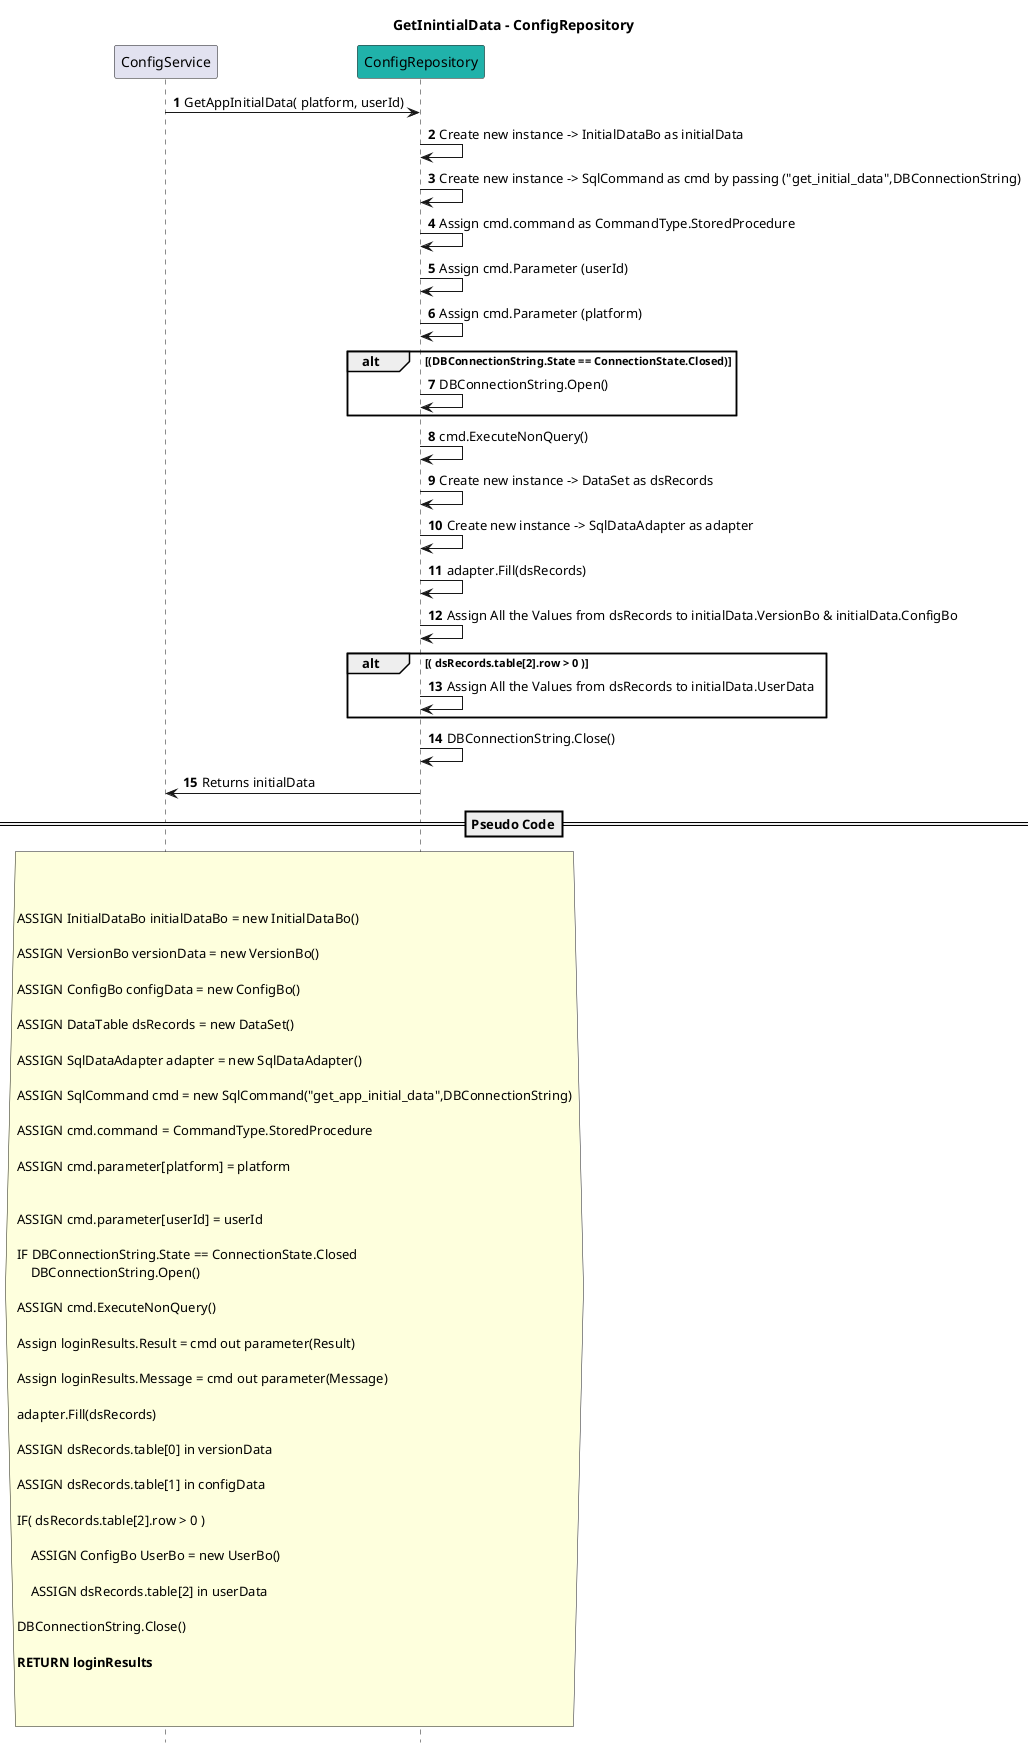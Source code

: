 @startuml

title GetInintialData - ConfigRepository
autonumber
hide footbox

participant ConfigService
participant ConfigRepository #LightSeaGreen

ConfigService -> ConfigRepository : GetAppInitialData( platform, userId)



    ConfigRepository -> ConfigRepository : Create new instance -> InitialDataBo as initialData

    ConfigRepository -> ConfigRepository : Create new instance -> SqlCommand as cmd by passing ("get_initial_data",DBConnectionString)

    ConfigRepository -> ConfigRepository : Assign cmd.command as CommandType.StoredProcedure

    ConfigRepository -> ConfigRepository : Assign cmd.Parameter (userId)

    ConfigRepository -> ConfigRepository : Assign cmd.Parameter (platform)
    
    alt (DBConnectionString.State == ConnectionState.Closed)
        ConfigRepository -> ConfigRepository : DBConnectionString.Open()
    end

    ConfigRepository -> ConfigRepository : cmd.ExecuteNonQuery()

    ConfigRepository -> ConfigRepository : Create new instance -> DataSet as dsRecords

    ConfigRepository -> ConfigRepository : Create new instance -> SqlDataAdapter as adapter

    ConfigRepository -> ConfigRepository : adapter.Fill(dsRecords)

    ConfigRepository -> ConfigRepository : Assign All the Values from dsRecords to initialData.VersionBo & initialData.ConfigBo
    

    alt ( dsRecords.table[2].row > 0 )
        


        ConfigRepository -> ConfigRepository : Assign All the Values from dsRecords to initialData.UserData 
        
         
    end

    ConfigRepository -> ConfigRepository : DBConnectionString.Close()

    ConfigRepository -> ConfigService : Returns initialData


==Pseudo Code==
hnote across

    
        
        ASSIGN InitialDataBo initialDataBo = new InitialDataBo()

        ASSIGN VersionBo versionData = new VersionBo()

        ASSIGN ConfigBo configData = new ConfigBo()

        ASSIGN DataTable dsRecords = new DataSet()

        ASSIGN SqlDataAdapter adapter = new SqlDataAdapter()

        ASSIGN SqlCommand cmd = new SqlCommand("get_app_initial_data",DBConnectionString)
        
        ASSIGN cmd.command = CommandType.StoredProcedure

        ASSIGN cmd.parameter[platform] = platform


        ASSIGN cmd.parameter[userId] = userId
        
        IF DBConnectionString.State == ConnectionState.Closed
            DBConnectionString.Open()
        
        ASSIGN cmd.ExecuteNonQuery() 

        Assign loginResults.Result = cmd out parameter(Result)

        Assign loginResults.Message = cmd out parameter(Message)

        adapter.Fill(dsRecords)

        ASSIGN dsRecords.table[0] in versionData

        ASSIGN dsRecords.table[1] in configData

        IF( dsRecords.table[2].row > 0 )

            ASSIGN ConfigBo UserBo = new UserBo()

            ASSIGN dsRecords.table[2] in userData
            
        DBConnectionString.Close()

        **RETURN loginResults**

   
    
end note



@enduml